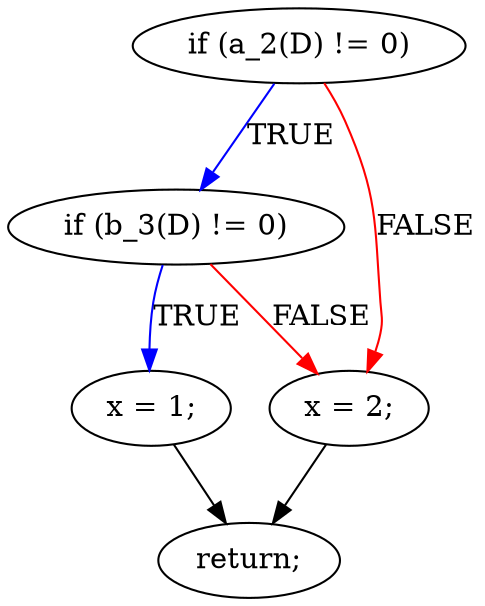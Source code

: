 digraph { // mcdc002c
    A2 [label="if (a_2(D) != 0)"];
    A3 [label="if (b_3(D) != 0)"];
    A4 [label="x = 1;"];
    A5 [label="x = 2;"];
    A6 [label="return;"];
    A2 -> A3 [label="TRUE", color="blue"];
    A2 -> A5 [label="FALSE", color="red"];
    A3 -> A4 [label="TRUE", color="blue"];
    A3 -> A5 [label="FALSE", color="red"];
    A4 -> A6 [label="", color="black"];
    A5 -> A6 [label="", color="black"];
}
